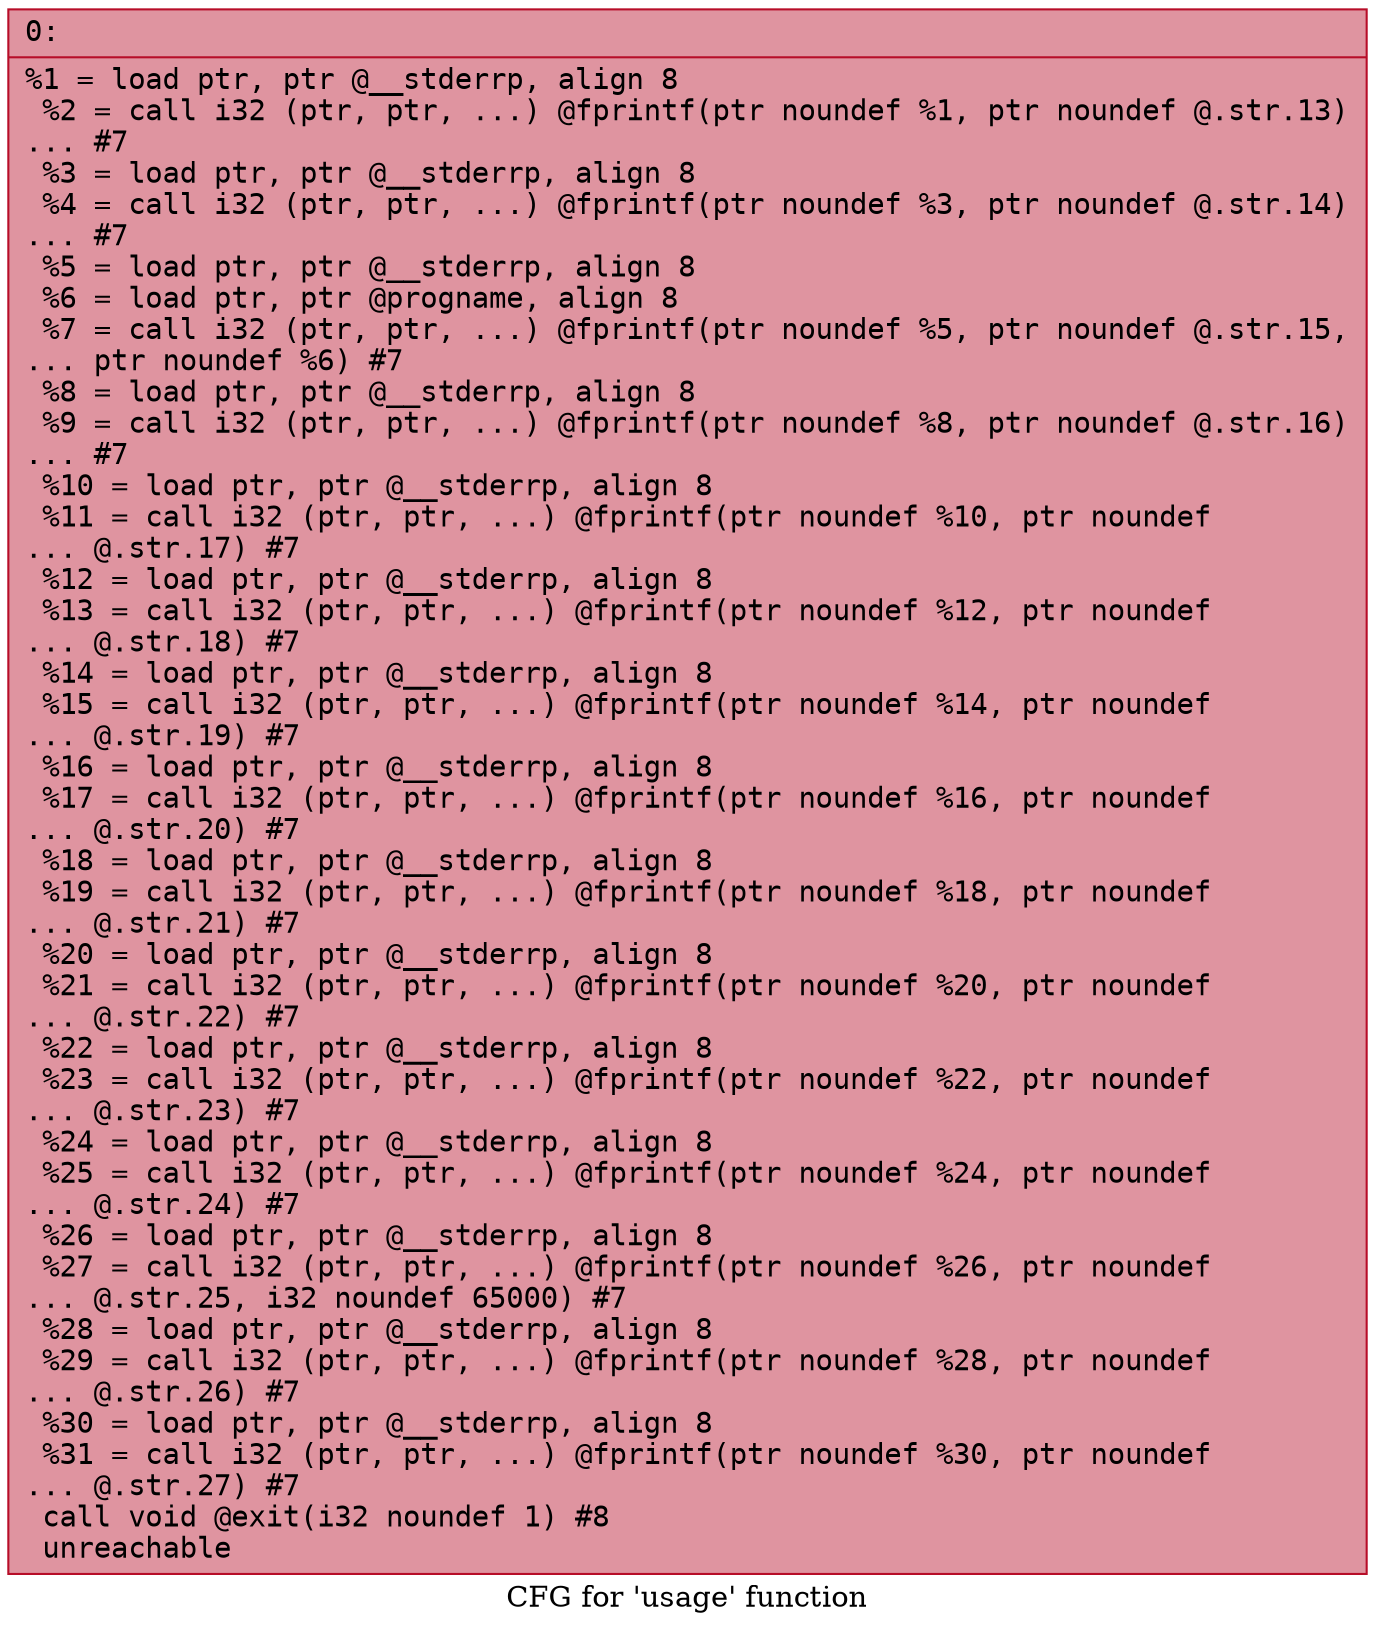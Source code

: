 digraph "CFG for 'usage' function" {
	label="CFG for 'usage' function";

	Node0x600002273ed0 [shape=record,color="#b70d28ff", style=filled, fillcolor="#b70d2870" fontname="Courier",label="{0:\l|  %1 = load ptr, ptr @__stderrp, align 8\l  %2 = call i32 (ptr, ptr, ...) @fprintf(ptr noundef %1, ptr noundef @.str.13)\l... #7\l  %3 = load ptr, ptr @__stderrp, align 8\l  %4 = call i32 (ptr, ptr, ...) @fprintf(ptr noundef %3, ptr noundef @.str.14)\l... #7\l  %5 = load ptr, ptr @__stderrp, align 8\l  %6 = load ptr, ptr @progname, align 8\l  %7 = call i32 (ptr, ptr, ...) @fprintf(ptr noundef %5, ptr noundef @.str.15,\l... ptr noundef %6) #7\l  %8 = load ptr, ptr @__stderrp, align 8\l  %9 = call i32 (ptr, ptr, ...) @fprintf(ptr noundef %8, ptr noundef @.str.16)\l... #7\l  %10 = load ptr, ptr @__stderrp, align 8\l  %11 = call i32 (ptr, ptr, ...) @fprintf(ptr noundef %10, ptr noundef\l... @.str.17) #7\l  %12 = load ptr, ptr @__stderrp, align 8\l  %13 = call i32 (ptr, ptr, ...) @fprintf(ptr noundef %12, ptr noundef\l... @.str.18) #7\l  %14 = load ptr, ptr @__stderrp, align 8\l  %15 = call i32 (ptr, ptr, ...) @fprintf(ptr noundef %14, ptr noundef\l... @.str.19) #7\l  %16 = load ptr, ptr @__stderrp, align 8\l  %17 = call i32 (ptr, ptr, ...) @fprintf(ptr noundef %16, ptr noundef\l... @.str.20) #7\l  %18 = load ptr, ptr @__stderrp, align 8\l  %19 = call i32 (ptr, ptr, ...) @fprintf(ptr noundef %18, ptr noundef\l... @.str.21) #7\l  %20 = load ptr, ptr @__stderrp, align 8\l  %21 = call i32 (ptr, ptr, ...) @fprintf(ptr noundef %20, ptr noundef\l... @.str.22) #7\l  %22 = load ptr, ptr @__stderrp, align 8\l  %23 = call i32 (ptr, ptr, ...) @fprintf(ptr noundef %22, ptr noundef\l... @.str.23) #7\l  %24 = load ptr, ptr @__stderrp, align 8\l  %25 = call i32 (ptr, ptr, ...) @fprintf(ptr noundef %24, ptr noundef\l... @.str.24) #7\l  %26 = load ptr, ptr @__stderrp, align 8\l  %27 = call i32 (ptr, ptr, ...) @fprintf(ptr noundef %26, ptr noundef\l... @.str.25, i32 noundef 65000) #7\l  %28 = load ptr, ptr @__stderrp, align 8\l  %29 = call i32 (ptr, ptr, ...) @fprintf(ptr noundef %28, ptr noundef\l... @.str.26) #7\l  %30 = load ptr, ptr @__stderrp, align 8\l  %31 = call i32 (ptr, ptr, ...) @fprintf(ptr noundef %30, ptr noundef\l... @.str.27) #7\l  call void @exit(i32 noundef 1) #8\l  unreachable\l}"];
}
